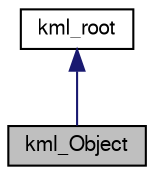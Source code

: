 digraph G
{
  bgcolor="transparent";
  edge [fontname="FreeSans",fontsize=10,labelfontname="FreeSans",labelfontsize=10];
  node [fontname="FreeSans",fontsize=10,shape=record];
  Node1 [label="kml_Object",height=0.2,width=0.4,color="black", fillcolor="grey75", style="filled" fontcolor="black"];
  Node2 -> Node1 [dir=back,color="midnightblue",fontsize=10,style="solid",fontname="FreeSans"];
  Node2 [label="kml_root",height=0.2,width=0.4,color="black",URL="$classkml__root.html",tooltip="hello dsqdqsd sdqsdsqd"];
}
